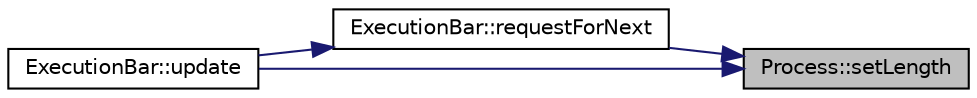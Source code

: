 digraph "Process::setLength"
{
 // LATEX_PDF_SIZE
  edge [fontname="Helvetica",fontsize="10",labelfontname="Helvetica",labelfontsize="10"];
  node [fontname="Helvetica",fontsize="10",shape=record];
  rankdir="RL";
  Node1 [label="Process::setLength",height=0.2,width=0.4,color="black", fillcolor="grey75", style="filled", fontcolor="black",tooltip=" "];
  Node1 -> Node2 [dir="back",color="midnightblue",fontsize="10",style="solid"];
  Node2 [label="ExecutionBar::requestForNext",height=0.2,width=0.4,color="black", fillcolor="white", style="filled",URL="$class_execution_bar.html#a7de166c43d7b577e7bfc0d5eb8f70575",tooltip=" "];
  Node2 -> Node3 [dir="back",color="midnightblue",fontsize="10",style="solid"];
  Node3 [label="ExecutionBar::update",height=0.2,width=0.4,color="black", fillcolor="white", style="filled",URL="$class_execution_bar.html#a3b5f91b7ef8d954c691b651c17b44851",tooltip=" "];
  Node1 -> Node3 [dir="back",color="midnightblue",fontsize="10",style="solid"];
}

